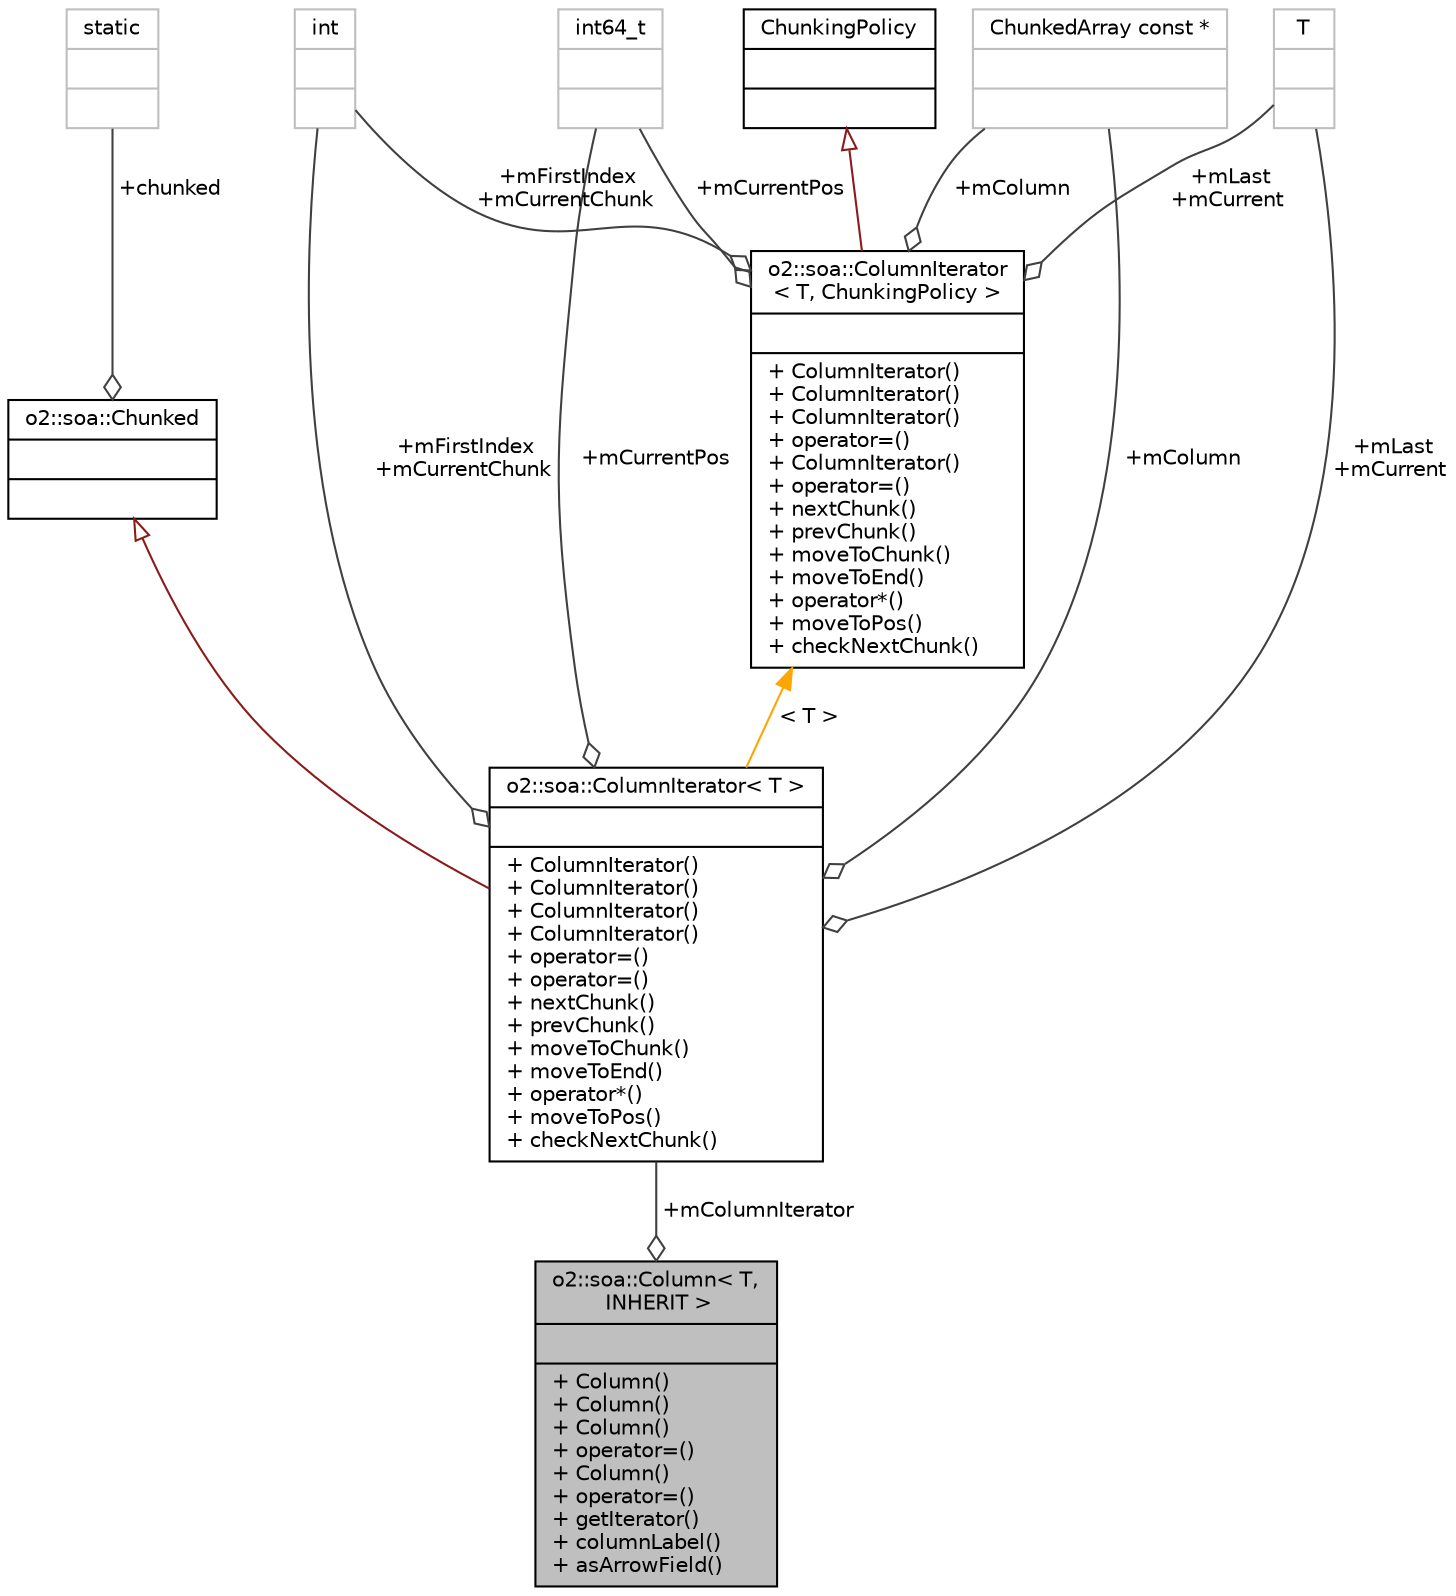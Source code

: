 digraph "o2::soa::Column&lt; T, INHERIT &gt;"
{
 // INTERACTIVE_SVG=YES
  bgcolor="transparent";
  edge [fontname="Helvetica",fontsize="10",labelfontname="Helvetica",labelfontsize="10"];
  node [fontname="Helvetica",fontsize="10",shape=record];
  Node1 [label="{o2::soa::Column\< T,\l INHERIT \>\n||+ Column()\l+ Column()\l+ Column()\l+ operator=()\l+ Column()\l+ operator=()\l+ getIterator()\l+ columnLabel()\l+ asArrowField()\l}",height=0.2,width=0.4,color="black", fillcolor="grey75", style="filled", fontcolor="black"];
  Node2 -> Node1 [color="grey25",fontsize="10",style="solid",label=" +mColumnIterator" ,arrowhead="odiamond",fontname="Helvetica"];
  Node2 [label="{o2::soa::ColumnIterator\< T \>\n||+ ColumnIterator()\l+ ColumnIterator()\l+ ColumnIterator()\l+ ColumnIterator()\l+ operator=()\l+ operator=()\l+ nextChunk()\l+ prevChunk()\l+ moveToChunk()\l+ moveToEnd()\l+ operator*()\l+ moveToPos()\l+ checkNextChunk()\l}",height=0.2,width=0.4,color="black",URL="$d7/d26/classo2_1_1soa_1_1ColumnIterator.html"];
  Node3 -> Node2 [dir="back",color="firebrick4",fontsize="10",style="solid",arrowtail="onormal",fontname="Helvetica"];
  Node3 [label="{o2::soa::Chunked\n||}",height=0.2,width=0.4,color="black",URL="$d5/d2a/structo2_1_1soa_1_1Chunked.html"];
  Node4 -> Node3 [color="grey25",fontsize="10",style="solid",label=" +chunked" ,arrowhead="odiamond",fontname="Helvetica"];
  Node4 [label="{static\n||}",height=0.2,width=0.4,color="grey75"];
  Node5 -> Node2 [color="grey25",fontsize="10",style="solid",label=" +mCurrentPos" ,arrowhead="odiamond",fontname="Helvetica"];
  Node5 [label="{int64_t\n||}",height=0.2,width=0.4,color="grey75"];
  Node6 -> Node2 [color="grey25",fontsize="10",style="solid",label=" +mFirstIndex\n+mCurrentChunk" ,arrowhead="odiamond",fontname="Helvetica"];
  Node6 [label="{int\n||}",height=0.2,width=0.4,color="grey75"];
  Node7 -> Node2 [color="grey25",fontsize="10",style="solid",label=" +mColumn" ,arrowhead="odiamond",fontname="Helvetica"];
  Node7 [label="{ChunkedArray const *\n||}",height=0.2,width=0.4,color="grey75"];
  Node8 -> Node2 [color="grey25",fontsize="10",style="solid",label=" +mLast\n+mCurrent" ,arrowhead="odiamond",fontname="Helvetica"];
  Node8 [label="{T\n||}",height=0.2,width=0.4,color="grey75"];
  Node9 -> Node2 [dir="back",color="orange",fontsize="10",style="solid",label=" \< T \>" ,fontname="Helvetica"];
  Node9 [label="{o2::soa::ColumnIterator\l\< T, ChunkingPolicy \>\n||+ ColumnIterator()\l+ ColumnIterator()\l+ ColumnIterator()\l+ operator=()\l+ ColumnIterator()\l+ operator=()\l+ nextChunk()\l+ prevChunk()\l+ moveToChunk()\l+ moveToEnd()\l+ operator*()\l+ moveToPos()\l+ checkNextChunk()\l}",height=0.2,width=0.4,color="black",URL="$d7/d26/classo2_1_1soa_1_1ColumnIterator.html"];
  Node10 -> Node9 [dir="back",color="firebrick4",fontsize="10",style="solid",arrowtail="onormal",fontname="Helvetica"];
  Node10 [label="{ChunkingPolicy\n||}",height=0.2,width=0.4,color="black",URL="$d3/db7/classo2_1_1soa_1_1ChunkingPolicy.html"];
  Node5 -> Node9 [color="grey25",fontsize="10",style="solid",label=" +mCurrentPos" ,arrowhead="odiamond",fontname="Helvetica"];
  Node6 -> Node9 [color="grey25",fontsize="10",style="solid",label=" +mFirstIndex\n+mCurrentChunk" ,arrowhead="odiamond",fontname="Helvetica"];
  Node7 -> Node9 [color="grey25",fontsize="10",style="solid",label=" +mColumn" ,arrowhead="odiamond",fontname="Helvetica"];
  Node8 -> Node9 [color="grey25",fontsize="10",style="solid",label=" +mLast\n+mCurrent" ,arrowhead="odiamond",fontname="Helvetica"];
}
